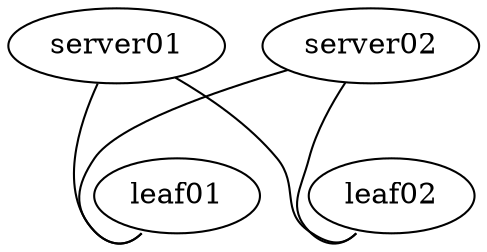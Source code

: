 graph topology{

   "server01":"eth1" -- "leaf01":"swp1"
   "server01":"eth2" -- "leaf02":"swp1"
   "server02":"eth1" -- "leaf01":"swp2"
   "server02":"eth2" -- "leaf02":"swp2"

}
